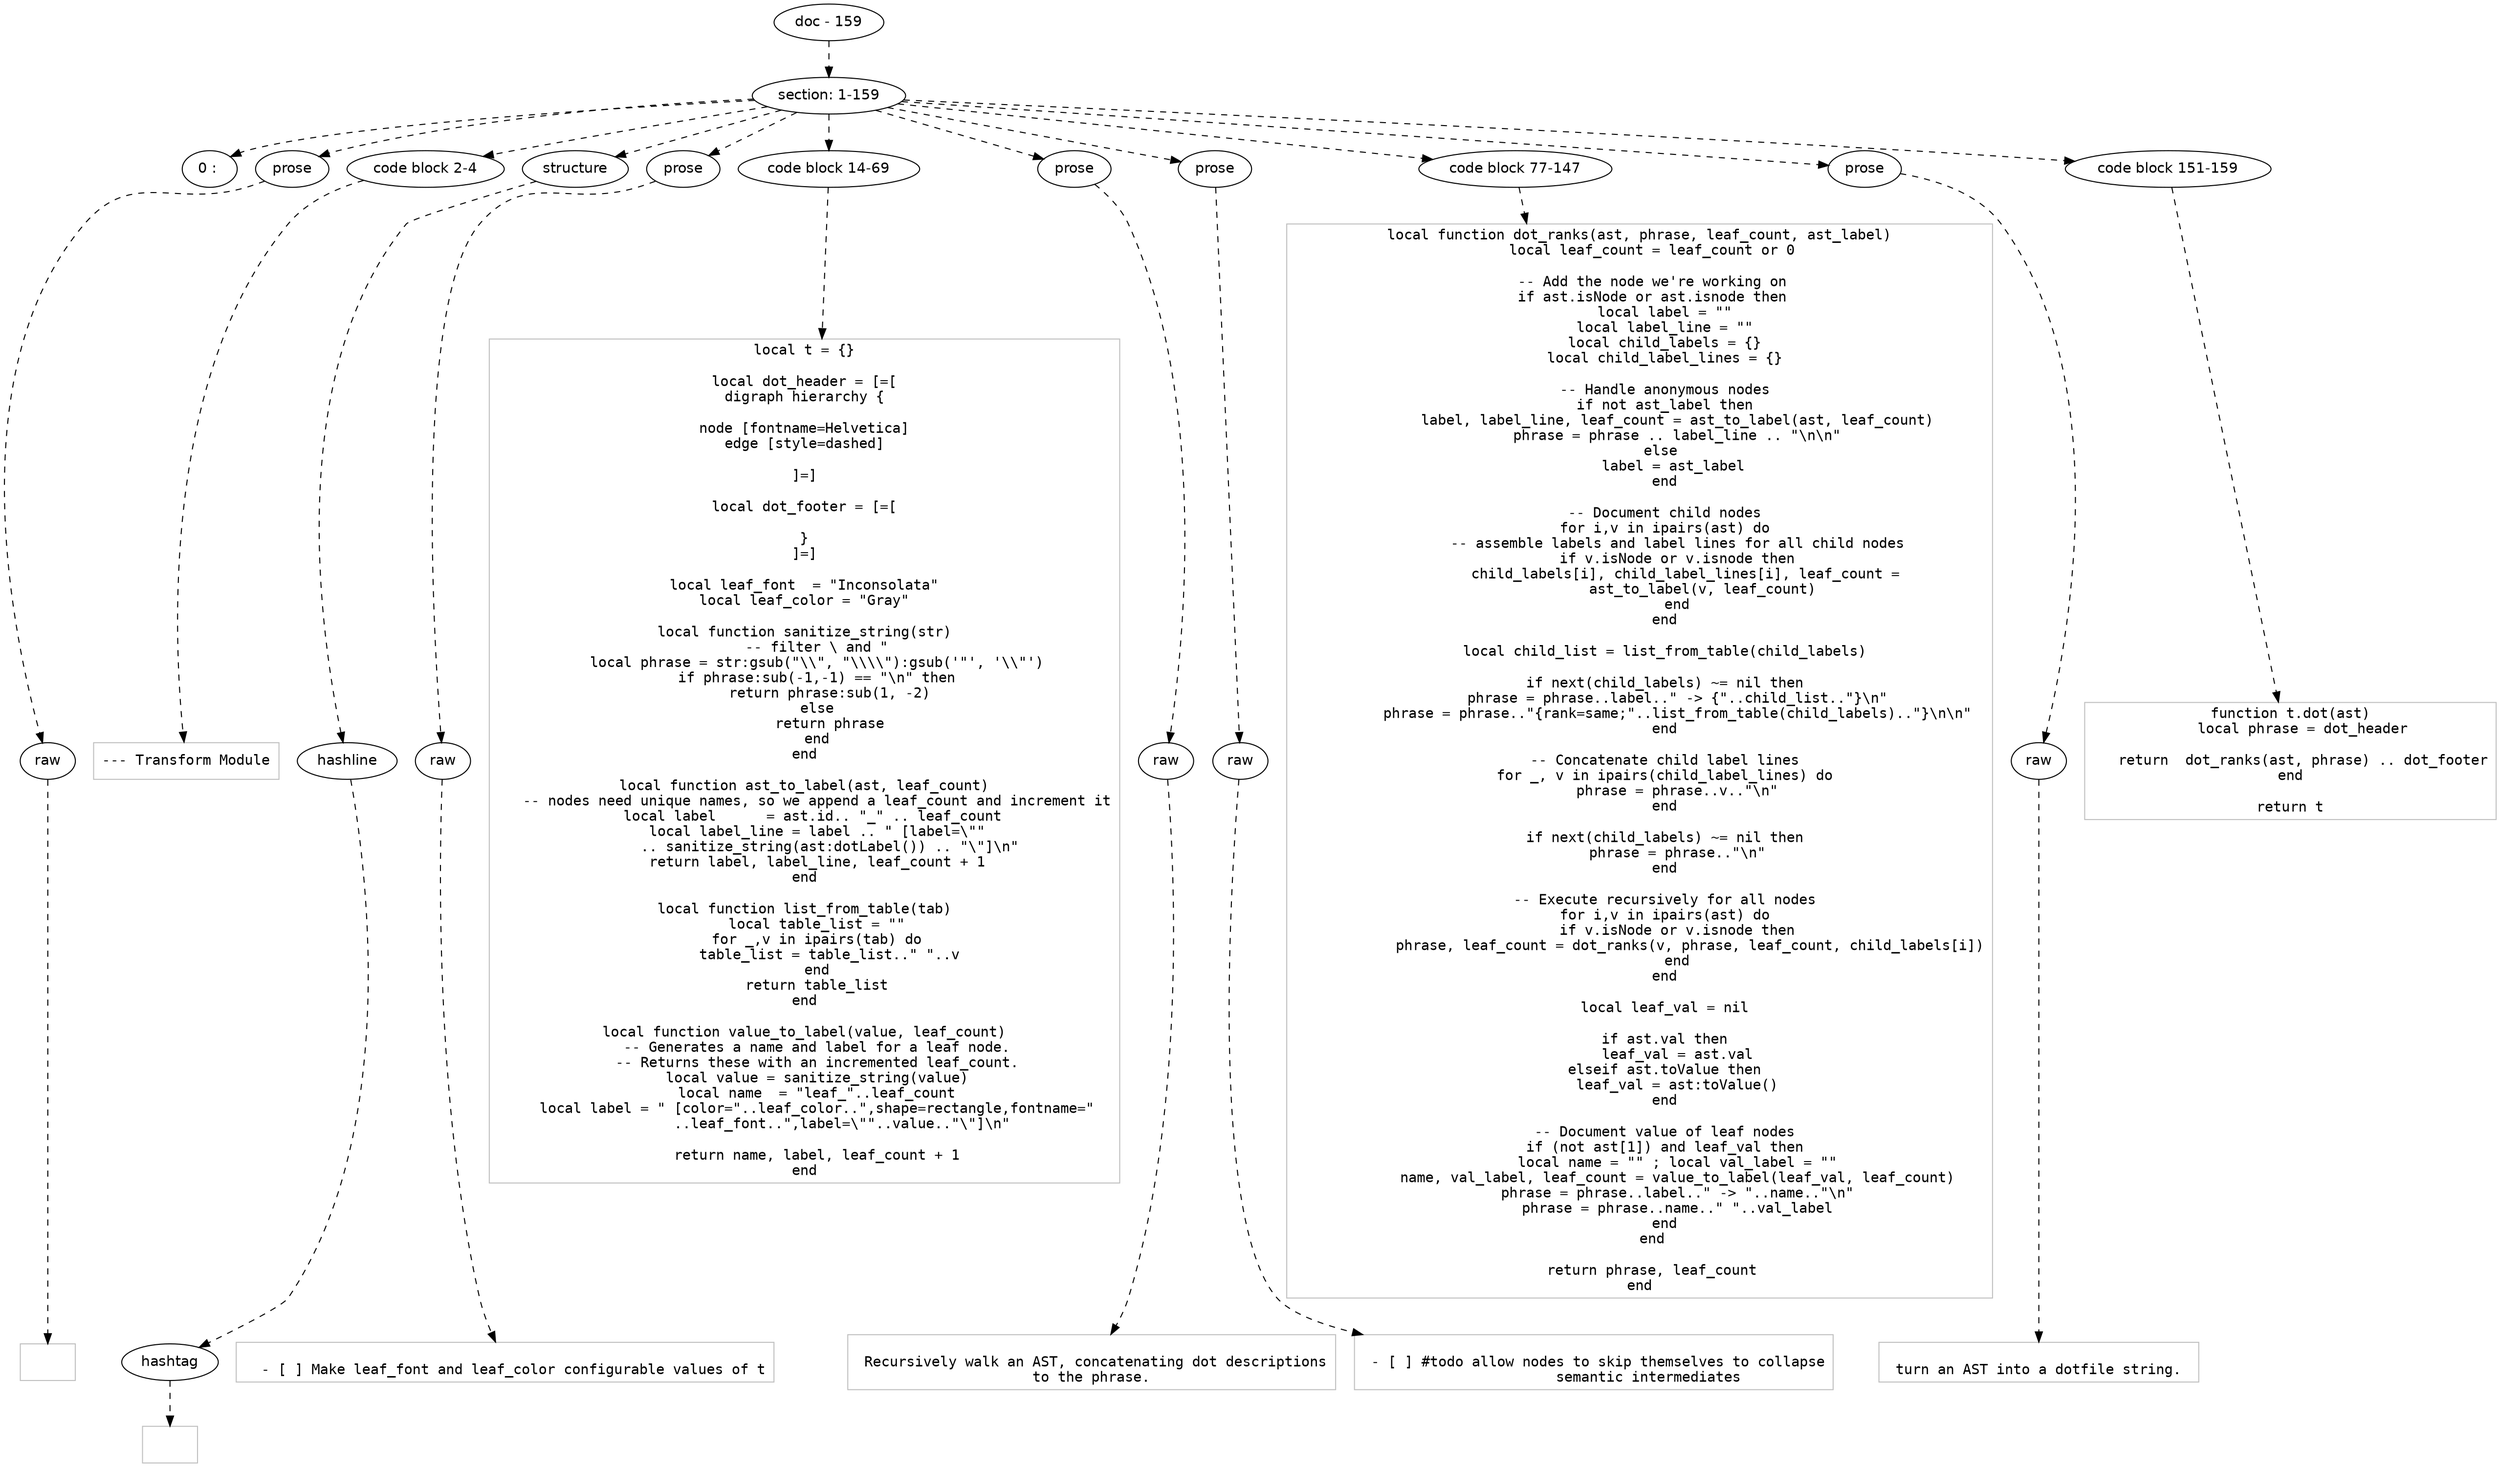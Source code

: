 digraph hierarchy {

node [fontname=Helvetica]
edge [style=dashed]

doc_0 [label="doc - 159"]


doc_0 -> { section_1}
{rank=same; section_1}

section_1 [label="section: 1-159"]


section_1 -> { header_2 prose_3 codeblock_4 structure_5 prose_6 codeblock_7 prose_8 prose_9 codeblock_10 prose_11 codeblock_12}
{rank=same; header_2 prose_3 codeblock_4 structure_5 prose_6 codeblock_7 prose_8 prose_9 codeblock_10 prose_11 codeblock_12}

header_2 [label="0 : "]

prose_3 [label="prose"]

codeblock_4 [label="code block 2-4"]

structure_5 [label="structure"]

prose_6 [label="prose"]

codeblock_7 [label="code block 14-69"]

prose_8 [label="prose"]

prose_9 [label="prose"]

codeblock_10 [label="code block 77-147"]

prose_11 [label="prose"]

codeblock_12 [label="code block 151-159"]


prose_3 -> { raw_13}
{rank=same; raw_13}

raw_13 [label="raw"]


raw_13 -> leaf_14
leaf_14  [color=Gray,shape=rectangle,fontname=Inconsolata,label=""]
codeblock_4 -> leaf_15
leaf_15  [color=Gray,shape=rectangle,fontname=Inconsolata,label="--- Transform Module"]
structure_5 -> { hashline_16}
{rank=same; hashline_16}

hashline_16 [label="hashline"]


hashline_16 -> { hashtag_17}
{rank=same; hashtag_17}

hashtag_17 [label="hashtag"]


hashtag_17 -> leaf_18
leaf_18  [color=Gray,shape=rectangle,fontname=Inconsolata,label=""]
prose_6 -> { raw_19}
{rank=same; raw_19}

raw_19 [label="raw"]


raw_19 -> leaf_20
leaf_20  [color=Gray,shape=rectangle,fontname=Inconsolata,label="
  - [ ] Make leaf_font and leaf_color configurable values of t
"]
codeblock_7 -> leaf_21
leaf_21  [color=Gray,shape=rectangle,fontname=Inconsolata,label="local t = {}

local dot_header = [=[
digraph hierarchy {

node [fontname=Helvetica]
edge [style=dashed]

]=]

local dot_footer = [=[

}
]=]

local leaf_font  = \"Inconsolata\"
local leaf_color = \"Gray\"

local function sanitize_string(str)
   -- filter \\ and \"
   local phrase = str:gsub(\"\\\\\", \"\\\\\\\\\"):gsub('\"', '\\\\\"')
   if phrase:sub(-1,-1) == \"\\n\" then
      return phrase:sub(1, -2)
   else
      return phrase
   end
end

local function ast_to_label(ast, leaf_count)
   -- nodes need unique names, so we append a leaf_count and increment it
   local label      = ast.id.. \"_\" .. leaf_count 
   local label_line = label .. \" [label=\\\"\"
      .. sanitize_string(ast:dotLabel()) .. \"\\\"]\\n\"
   return label, label_line, leaf_count + 1
end

local function list_from_table(tab)
   local table_list = \"\"
   for _,v in ipairs(tab) do
      table_list = table_list..\" \"..v
   end
   return table_list
end

local function value_to_label(value, leaf_count)
   -- Generates a name and label for a leaf node.
   -- Returns these with an incremented leaf_count.
   local value = sanitize_string(value)
   local name  = \"leaf_\"..leaf_count
   local label = \" [color=\"..leaf_color..\",shape=rectangle,fontname=\"
         ..leaf_font..\",label=\\\"\"..value..\"\\\"]\\n\"

   return name, label, leaf_count + 1
end"]
prose_8 -> { raw_22}
{rank=same; raw_22}

raw_22 [label="raw"]


raw_22 -> leaf_23
leaf_23  [color=Gray,shape=rectangle,fontname=Inconsolata,label="
 Recursively walk an AST, concatenating dot descriptions
 to the phrase. 
"]
prose_9 -> { raw_24}
{rank=same; raw_24}

raw_24 [label="raw"]


raw_24 -> leaf_25
leaf_25  [color=Gray,shape=rectangle,fontname=Inconsolata,label="
 - [ ] #todo allow nodes to skip themselves to collapse
             semantic intermediates
"]
codeblock_10 -> leaf_26
leaf_26  [color=Gray,shape=rectangle,fontname=Inconsolata,label="local function dot_ranks(ast, phrase, leaf_count, ast_label)
   local leaf_count = leaf_count or 0

   -- Add the node we're working on
   if ast.isNode or ast.isnode then
      local label = \"\"
      local label_line = \"\"
      local child_labels = {}
      local child_label_lines = {}

      -- Handle anonymous nodes
      if not ast_label then
         label, label_line, leaf_count = ast_to_label(ast, leaf_count)
         phrase = phrase .. label_line .. \"\\n\\n\"
      else 
         label = ast_label 
      end

      -- Document child nodes
      for i,v in ipairs(ast) do
         -- assemble labels and label lines for all child nodes
         if v.isNode or v.isnode then
            child_labels[i], child_label_lines[i], leaf_count = 
               ast_to_label(v, leaf_count)
         end
      end

      local child_list = list_from_table(child_labels)

      if next(child_labels) ~= nil then
         phrase = phrase..label..\" -> {\"..child_list..\"}\\n\"
         phrase = phrase..\"{rank=same;\"..list_from_table(child_labels)..\"}\\n\\n\"
      end

      -- Concatenate child label lines
      for _, v in ipairs(child_label_lines) do
         phrase = phrase..v..\"\\n\"
      end

      if next(child_labels) ~= nil then
         phrase = phrase..\"\\n\"
      end

      -- Execute recursively for all nodes
      for i,v in ipairs(ast) do
         if v.isNode or v.isnode then
            phrase, leaf_count = dot_ranks(v, phrase, leaf_count, child_labels[i])
         end
      end

      local leaf_val = nil

      if ast.val then
         leaf_val = ast.val
      elseif ast.toValue then
         leaf_val = ast:toValue()
      end

      -- Document value of leaf nodes
      if (not ast[1]) and leaf_val then
         local name = \"\" ; local val_label = \"\"
         name, val_label, leaf_count = value_to_label(leaf_val, leaf_count)
         phrase = phrase..label..\" -> \"..name..\"\\n\"
         phrase = phrase..name..\" \"..val_label
      end
   end

   return phrase, leaf_count
end"]
prose_11 -> { raw_27}
{rank=same; raw_27}

raw_27 [label="raw"]


raw_27 -> leaf_28
leaf_28  [color=Gray,shape=rectangle,fontname=Inconsolata,label="
 turn an AST into a dotfile string. 
"]
codeblock_12 -> leaf_29
leaf_29  [color=Gray,shape=rectangle,fontname=Inconsolata,label="function t.dot(ast)
   local phrase = dot_header

   return  dot_ranks(ast, phrase) .. dot_footer
end

return t"]

}
